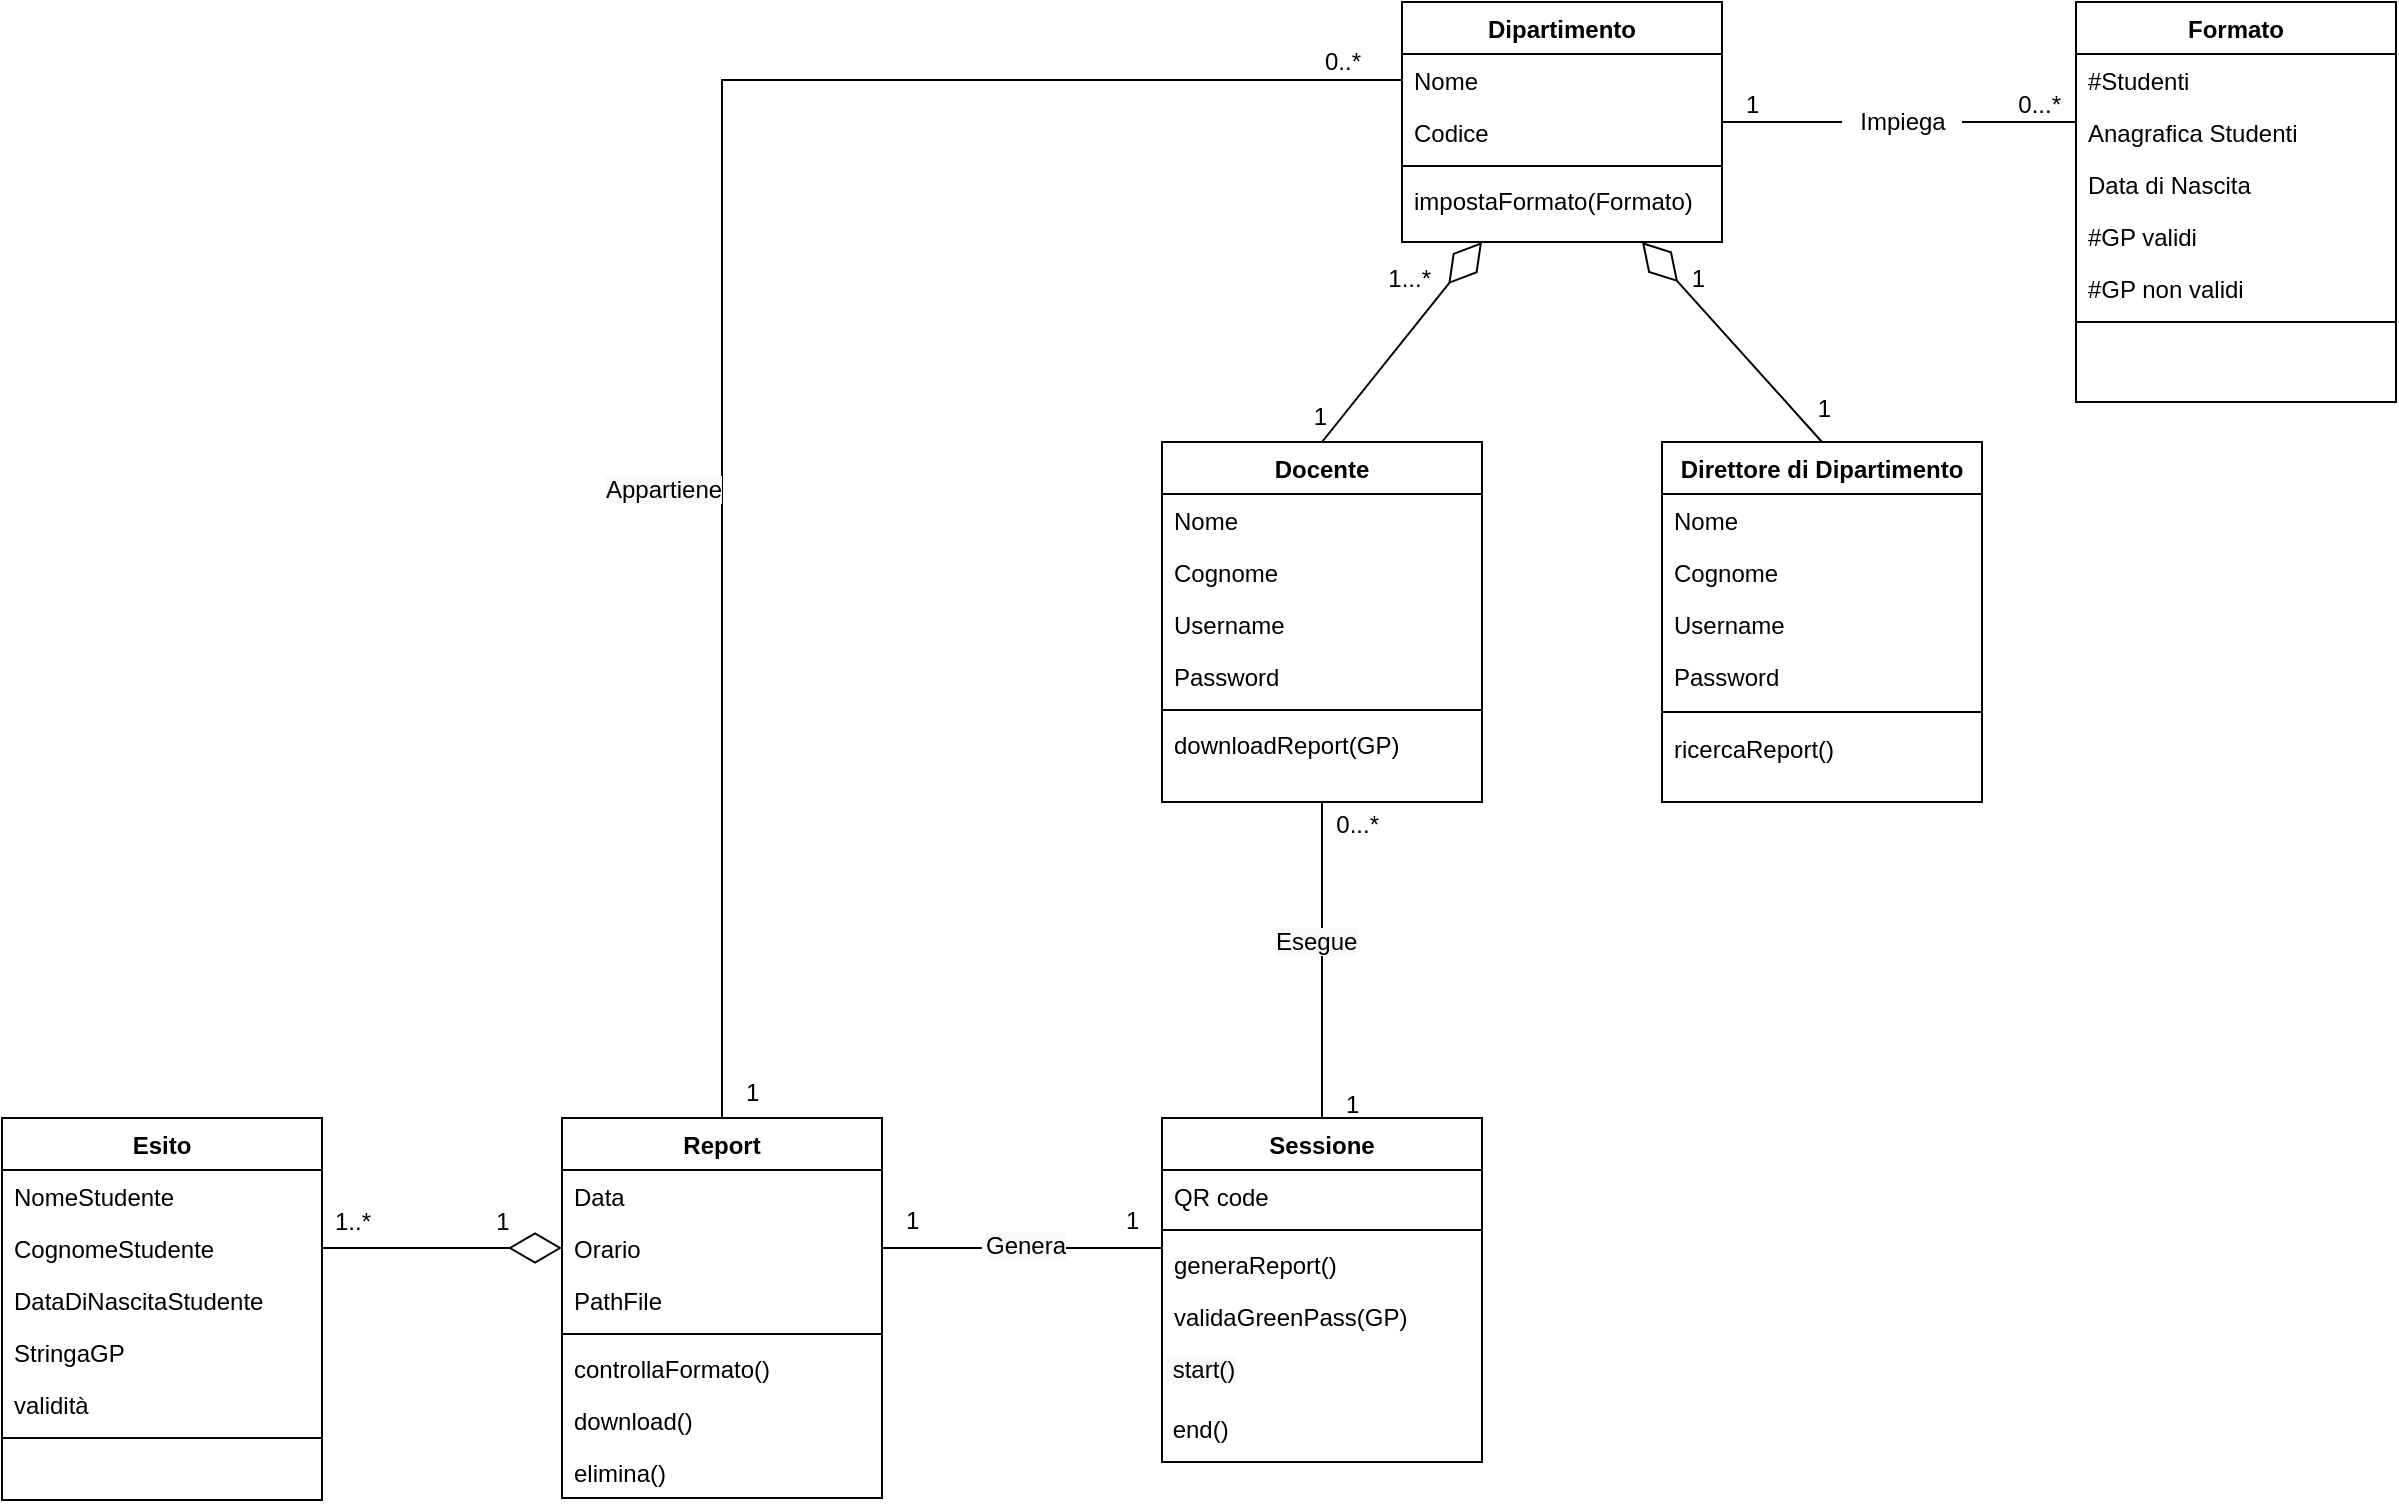 <mxfile version="15.8.7" type="device"><diagram id="C5RBs43oDa-KdzZeNtuy" name="Page-1"><mxGraphModel dx="2048" dy="621" grid="1" gridSize="10" guides="1" tooltips="1" connect="1" arrows="1" fold="1" page="1" pageScale="1" pageWidth="827" pageHeight="1169" background="#ffffff" math="0" shadow="0"><root><mxCell id="WIyWlLk6GJQsqaUBKTNV-0"/><mxCell id="WIyWlLk6GJQsqaUBKTNV-1" parent="WIyWlLk6GJQsqaUBKTNV-0"/><mxCell id="zkfFHV4jXpPFQw0GAbJ--0" value="Dipartimento" style="swimlane;fontStyle=1;align=center;verticalAlign=top;childLayout=stackLayout;horizontal=1;startSize=26;horizontalStack=0;resizeParent=1;resizeLast=0;collapsible=1;marginBottom=0;rounded=0;shadow=0;strokeWidth=1;" parent="WIyWlLk6GJQsqaUBKTNV-1" vertex="1"><mxGeometry x="330" y="40" width="160" height="120" as="geometry"><mxRectangle x="230" y="140" width="160" height="26" as="alternateBounds"/></mxGeometry></mxCell><mxCell id="zkfFHV4jXpPFQw0GAbJ--1" value="Nome" style="text;align=left;verticalAlign=top;spacingLeft=4;spacingRight=4;overflow=hidden;rotatable=0;points=[[0,0.5],[1,0.5]];portConstraint=eastwest;" parent="zkfFHV4jXpPFQw0GAbJ--0" vertex="1"><mxGeometry y="26" width="160" height="26" as="geometry"/></mxCell><mxCell id="zkfFHV4jXpPFQw0GAbJ--2" value="Codice" style="text;align=left;verticalAlign=top;spacingLeft=4;spacingRight=4;overflow=hidden;rotatable=0;points=[[0,0.5],[1,0.5]];portConstraint=eastwest;rounded=0;shadow=0;html=0;" parent="zkfFHV4jXpPFQw0GAbJ--0" vertex="1"><mxGeometry y="52" width="160" height="26" as="geometry"/></mxCell><mxCell id="zkfFHV4jXpPFQw0GAbJ--4" value="" style="line;html=1;strokeWidth=1;align=left;verticalAlign=middle;spacingTop=-1;spacingLeft=3;spacingRight=3;rotatable=0;labelPosition=right;points=[];portConstraint=eastwest;" parent="zkfFHV4jXpPFQw0GAbJ--0" vertex="1"><mxGeometry y="78" width="160" height="8" as="geometry"/></mxCell><mxCell id="IgHwNkIKdgB05Zcs7d3N-65" value="impostaFormato(Formato)" style="text;align=left;verticalAlign=top;spacingLeft=4;spacingRight=4;overflow=hidden;rotatable=0;points=[[0,0.5],[1,0.5]];portConstraint=eastwest;rounded=0;shadow=0;html=0;" parent="zkfFHV4jXpPFQw0GAbJ--0" vertex="1"><mxGeometry y="86" width="160" height="26" as="geometry"/></mxCell><mxCell id="zkfFHV4jXpPFQw0GAbJ--13" value="Direttore di Dipartimento" style="swimlane;fontStyle=1;align=center;verticalAlign=top;childLayout=stackLayout;horizontal=1;startSize=26;horizontalStack=0;resizeParent=1;resizeLast=0;collapsible=1;marginBottom=0;rounded=0;shadow=0;strokeWidth=1;fontColor=#000000;" parent="WIyWlLk6GJQsqaUBKTNV-1" vertex="1"><mxGeometry x="460" y="260" width="160" height="180" as="geometry"><mxRectangle x="340" y="380" width="170" height="26" as="alternateBounds"/></mxGeometry></mxCell><mxCell id="zkfFHV4jXpPFQw0GAbJ--14" value="Nome" style="text;align=left;verticalAlign=top;spacingLeft=4;spacingRight=4;overflow=hidden;rotatable=0;points=[[0,0.5],[1,0.5]];portConstraint=eastwest;" parent="zkfFHV4jXpPFQw0GAbJ--13" vertex="1"><mxGeometry y="26" width="160" height="26" as="geometry"/></mxCell><mxCell id="fXjRFl4VvuRrYIFR5z2I-0" value="Cognome" style="text;align=left;verticalAlign=top;spacingLeft=4;spacingRight=4;overflow=hidden;rotatable=0;points=[[0,0.5],[1,0.5]];portConstraint=eastwest;" parent="zkfFHV4jXpPFQw0GAbJ--13" vertex="1"><mxGeometry y="52" width="160" height="26" as="geometry"/></mxCell><mxCell id="fXjRFl4VvuRrYIFR5z2I-1" value="Username" style="text;align=left;verticalAlign=top;spacingLeft=4;spacingRight=4;overflow=hidden;rotatable=0;points=[[0,0.5],[1,0.5]];portConstraint=eastwest;" parent="zkfFHV4jXpPFQw0GAbJ--13" vertex="1"><mxGeometry y="78" width="160" height="26" as="geometry"/></mxCell><mxCell id="fXjRFl4VvuRrYIFR5z2I-2" value="Password" style="text;align=left;verticalAlign=top;spacingLeft=4;spacingRight=4;overflow=hidden;rotatable=0;points=[[0,0.5],[1,0.5]];portConstraint=eastwest;" parent="zkfFHV4jXpPFQw0GAbJ--13" vertex="1"><mxGeometry y="104" width="160" height="26" as="geometry"/></mxCell><mxCell id="zkfFHV4jXpPFQw0GAbJ--15" value="" style="line;html=1;strokeWidth=1;align=left;verticalAlign=middle;spacingTop=-1;spacingLeft=3;spacingRight=3;rotatable=0;labelPosition=right;points=[];portConstraint=eastwest;" parent="zkfFHV4jXpPFQw0GAbJ--13" vertex="1"><mxGeometry y="130" width="160" height="10" as="geometry"/></mxCell><mxCell id="fXjRFl4VvuRrYIFR5z2I-8" value="ricercaReport()" style="text;align=left;verticalAlign=top;spacingLeft=4;spacingRight=4;overflow=hidden;rotatable=0;points=[[0,0.5],[1,0.5]];portConstraint=eastwest;" parent="zkfFHV4jXpPFQw0GAbJ--13" vertex="1"><mxGeometry y="140" width="160" height="26" as="geometry"/></mxCell><mxCell id="zkfFHV4jXpPFQw0GAbJ--17" value="Formato" style="swimlane;fontStyle=1;align=center;verticalAlign=top;childLayout=stackLayout;horizontal=1;startSize=26;horizontalStack=0;resizeParent=1;resizeLast=0;collapsible=1;marginBottom=0;rounded=0;shadow=0;strokeWidth=1;fontColor=#000000;" parent="WIyWlLk6GJQsqaUBKTNV-1" vertex="1"><mxGeometry x="667" y="40" width="160" height="200" as="geometry"><mxRectangle x="550" y="140" width="160" height="26" as="alternateBounds"/></mxGeometry></mxCell><mxCell id="zkfFHV4jXpPFQw0GAbJ--18" value="#Studenti" style="text;align=left;verticalAlign=top;spacingLeft=4;spacingRight=4;overflow=hidden;rotatable=0;points=[[0,0.5],[1,0.5]];portConstraint=eastwest;" parent="zkfFHV4jXpPFQw0GAbJ--17" vertex="1"><mxGeometry y="26" width="160" height="26" as="geometry"/></mxCell><mxCell id="zkfFHV4jXpPFQw0GAbJ--19" value="Anagrafica Studenti" style="text;align=left;verticalAlign=top;spacingLeft=4;spacingRight=4;overflow=hidden;rotatable=0;points=[[0,0.5],[1,0.5]];portConstraint=eastwest;rounded=0;shadow=0;html=0;" parent="zkfFHV4jXpPFQw0GAbJ--17" vertex="1"><mxGeometry y="52" width="160" height="26" as="geometry"/></mxCell><mxCell id="zkfFHV4jXpPFQw0GAbJ--22" value="Data di Nascita" style="text;align=left;verticalAlign=top;spacingLeft=4;spacingRight=4;overflow=hidden;rotatable=0;points=[[0,0.5],[1,0.5]];portConstraint=eastwest;rounded=0;shadow=0;html=0;" parent="zkfFHV4jXpPFQw0GAbJ--17" vertex="1"><mxGeometry y="78" width="160" height="26" as="geometry"/></mxCell><mxCell id="zkfFHV4jXpPFQw0GAbJ--20" value="#GP validi" style="text;align=left;verticalAlign=top;spacingLeft=4;spacingRight=4;overflow=hidden;rotatable=0;points=[[0,0.5],[1,0.5]];portConstraint=eastwest;rounded=0;shadow=0;html=0;" parent="zkfFHV4jXpPFQw0GAbJ--17" vertex="1"><mxGeometry y="104" width="160" height="26" as="geometry"/></mxCell><mxCell id="zkfFHV4jXpPFQw0GAbJ--21" value="#GP non validi" style="text;align=left;verticalAlign=top;spacingLeft=4;spacingRight=4;overflow=hidden;rotatable=0;points=[[0,0.5],[1,0.5]];portConstraint=eastwest;rounded=0;shadow=0;html=0;" parent="zkfFHV4jXpPFQw0GAbJ--17" vertex="1"><mxGeometry y="130" width="160" height="26" as="geometry"/></mxCell><mxCell id="zkfFHV4jXpPFQw0GAbJ--23" value="" style="line;html=1;strokeWidth=1;align=left;verticalAlign=middle;spacingTop=-1;spacingLeft=3;spacingRight=3;rotatable=0;labelPosition=right;points=[];portConstraint=eastwest;" parent="zkfFHV4jXpPFQw0GAbJ--17" vertex="1"><mxGeometry y="156" width="160" height="8" as="geometry"/></mxCell><mxCell id="zkfFHV4jXpPFQw0GAbJ--26" value="" style="endArrow=none;shadow=0;strokeWidth=1;rounded=0;endFill=0;edgeStyle=elbowEdgeStyle;elbow=vertical;startArrow=none;" parent="WIyWlLk6GJQsqaUBKTNV-1" source="IgHwNkIKdgB05Zcs7d3N-3" target="zkfFHV4jXpPFQw0GAbJ--17" edge="1"><mxGeometry x="0.5" y="41" relative="1" as="geometry"><mxPoint x="407" y="172" as="sourcePoint"/><mxPoint x="567" y="172" as="targetPoint"/><mxPoint x="-40" y="32" as="offset"/></mxGeometry></mxCell><mxCell id="zkfFHV4jXpPFQw0GAbJ--28" value="0...*" style="resizable=0;align=right;verticalAlign=bottom;labelBackgroundColor=none;fontSize=12;" parent="zkfFHV4jXpPFQw0GAbJ--26" connectable="0" vertex="1"><mxGeometry x="1" relative="1" as="geometry"><mxPoint x="-6" as="offset"/></mxGeometry></mxCell><mxCell id="IgHwNkIKdgB05Zcs7d3N-0" value="" style="endArrow=diamondThin;endFill=0;endSize=24;html=1;rounded=0;exitX=0.5;exitY=0;exitDx=0;exitDy=0;entryX=0.25;entryY=1;entryDx=0;entryDy=0;" parent="WIyWlLk6GJQsqaUBKTNV-1" source="IgHwNkIKdgB05Zcs7d3N-66" target="zkfFHV4jXpPFQw0GAbJ--0" edge="1"><mxGeometry width="160" relative="1" as="geometry"><mxPoint x="320" y="240.0" as="sourcePoint"/><mxPoint x="400" y="160" as="targetPoint"/></mxGeometry></mxCell><mxCell id="IgHwNkIKdgB05Zcs7d3N-1" value="" style="endArrow=diamondThin;endFill=0;endSize=24;html=1;rounded=0;exitX=0.5;exitY=0;exitDx=0;exitDy=0;entryX=0.75;entryY=1;entryDx=0;entryDy=0;" parent="WIyWlLk6GJQsqaUBKTNV-1" source="zkfFHV4jXpPFQw0GAbJ--13" target="zkfFHV4jXpPFQw0GAbJ--0" edge="1"><mxGeometry width="160" relative="1" as="geometry"><mxPoint x="330" y="230" as="sourcePoint"/><mxPoint x="480" y="160" as="targetPoint"/></mxGeometry></mxCell><mxCell id="IgHwNkIKdgB05Zcs7d3N-5" value="Sessione" style="swimlane;fontStyle=1;align=center;verticalAlign=top;childLayout=stackLayout;horizontal=1;startSize=26;horizontalStack=0;resizeParent=1;resizeLast=0;collapsible=1;marginBottom=0;rounded=0;shadow=0;strokeWidth=1;" parent="WIyWlLk6GJQsqaUBKTNV-1" vertex="1"><mxGeometry x="210" y="598" width="160" height="172" as="geometry"><mxRectangle x="130" y="380" width="160" height="26" as="alternateBounds"/></mxGeometry></mxCell><mxCell id="IgHwNkIKdgB05Zcs7d3N-6" value="QR code" style="text;align=left;verticalAlign=top;spacingLeft=4;spacingRight=4;overflow=hidden;rotatable=0;points=[[0,0.5],[1,0.5]];portConstraint=eastwest;" parent="IgHwNkIKdgB05Zcs7d3N-5" vertex="1"><mxGeometry y="26" width="160" height="26" as="geometry"/></mxCell><mxCell id="IgHwNkIKdgB05Zcs7d3N-8" value="" style="line;html=1;strokeWidth=1;align=left;verticalAlign=middle;spacingTop=-1;spacingLeft=3;spacingRight=3;rotatable=0;labelPosition=right;points=[];portConstraint=eastwest;" parent="IgHwNkIKdgB05Zcs7d3N-5" vertex="1"><mxGeometry y="52" width="160" height="8" as="geometry"/></mxCell><mxCell id="IgHwNkIKdgB05Zcs7d3N-9" value="generaReport()" style="text;align=left;verticalAlign=top;spacingLeft=4;spacingRight=4;overflow=hidden;rotatable=0;points=[[0,0.5],[1,0.5]];portConstraint=eastwest;fontStyle=0" parent="IgHwNkIKdgB05Zcs7d3N-5" vertex="1"><mxGeometry y="60" width="160" height="26" as="geometry"/></mxCell><mxCell id="IgHwNkIKdgB05Zcs7d3N-10" value="validaGreenPass(GP)" style="text;align=left;verticalAlign=top;spacingLeft=4;spacingRight=4;overflow=hidden;rotatable=0;points=[[0,0.5],[1,0.5]];portConstraint=eastwest;" parent="IgHwNkIKdgB05Zcs7d3N-5" vertex="1"><mxGeometry y="86" width="160" height="26" as="geometry"/></mxCell><mxCell id="IgHwNkIKdgB05Zcs7d3N-76" value="&lt;span style=&quot;color: rgb(0 , 0 , 0) ; font-family: &amp;#34;helvetica&amp;#34; ; font-size: 12px ; font-style: normal ; font-weight: 400 ; letter-spacing: normal ; text-align: left ; text-indent: 0px ; text-transform: none ; word-spacing: 0px ; background-color: rgb(248 , 249 , 250) ; display: inline ; float: none&quot;&gt;&amp;nbsp;start()&lt;/span&gt;" style="text;whiteSpace=wrap;html=1;" parent="IgHwNkIKdgB05Zcs7d3N-5" vertex="1"><mxGeometry y="112" width="160" height="30" as="geometry"/></mxCell><mxCell id="IgHwNkIKdgB05Zcs7d3N-75" value="&lt;span style=&quot;font-family: &amp;#34;helvetica&amp;#34;&quot;&gt;&amp;nbsp;end()&lt;/span&gt;" style="text;whiteSpace=wrap;html=1;" parent="IgHwNkIKdgB05Zcs7d3N-5" vertex="1"><mxGeometry y="142" width="160" height="30" as="geometry"/></mxCell><mxCell id="IgHwNkIKdgB05Zcs7d3N-11" value="Report" style="swimlane;fontStyle=1;align=center;verticalAlign=top;childLayout=stackLayout;horizontal=1;startSize=26;horizontalStack=0;resizeParent=1;resizeLast=0;collapsible=1;marginBottom=0;rounded=0;shadow=0;strokeWidth=1;" parent="WIyWlLk6GJQsqaUBKTNV-1" vertex="1"><mxGeometry x="-90" y="598" width="160" height="190" as="geometry"><mxRectangle x="130" y="380" width="160" height="26" as="alternateBounds"/></mxGeometry></mxCell><mxCell id="IgHwNkIKdgB05Zcs7d3N-13" value="Data" style="text;align=left;verticalAlign=top;spacingLeft=4;spacingRight=4;overflow=hidden;rotatable=0;points=[[0,0.5],[1,0.5]];portConstraint=eastwest;rounded=0;shadow=0;html=0;" parent="IgHwNkIKdgB05Zcs7d3N-11" vertex="1"><mxGeometry y="26" width="160" height="26" as="geometry"/></mxCell><mxCell id="IgHwNkIKdgB05Zcs7d3N-81" value="Orario" style="text;align=left;verticalAlign=top;spacingLeft=4;spacingRight=4;overflow=hidden;rotatable=0;points=[[0,0.5],[1,0.5]];portConstraint=eastwest;rounded=0;shadow=0;html=0;" parent="IgHwNkIKdgB05Zcs7d3N-11" vertex="1"><mxGeometry y="52" width="160" height="26" as="geometry"/></mxCell><mxCell id="IgHwNkIKdgB05Zcs7d3N-77" value="PathFile" style="text;align=left;verticalAlign=top;spacingLeft=4;spacingRight=4;overflow=hidden;rotatable=0;points=[[0,0.5],[1,0.5]];portConstraint=eastwest;rounded=0;shadow=0;html=0;" parent="IgHwNkIKdgB05Zcs7d3N-11" vertex="1"><mxGeometry y="78" width="160" height="26" as="geometry"/></mxCell><mxCell id="IgHwNkIKdgB05Zcs7d3N-14" value="" style="line;html=1;strokeWidth=1;align=left;verticalAlign=middle;spacingTop=-1;spacingLeft=3;spacingRight=3;rotatable=0;labelPosition=right;points=[];portConstraint=eastwest;" parent="IgHwNkIKdgB05Zcs7d3N-11" vertex="1"><mxGeometry y="104" width="160" height="8" as="geometry"/></mxCell><mxCell id="IgHwNkIKdgB05Zcs7d3N-15" value="controllaFormato()" style="text;align=left;verticalAlign=top;spacingLeft=4;spacingRight=4;overflow=hidden;rotatable=0;points=[[0,0.5],[1,0.5]];portConstraint=eastwest;fontStyle=0" parent="IgHwNkIKdgB05Zcs7d3N-11" vertex="1"><mxGeometry y="112" width="160" height="26" as="geometry"/></mxCell><mxCell id="IgHwNkIKdgB05Zcs7d3N-16" value="download()" style="text;align=left;verticalAlign=top;spacingLeft=4;spacingRight=4;overflow=hidden;rotatable=0;points=[[0,0.5],[1,0.5]];portConstraint=eastwest;" parent="IgHwNkIKdgB05Zcs7d3N-11" vertex="1"><mxGeometry y="138" width="160" height="26" as="geometry"/></mxCell><mxCell id="fXjRFl4VvuRrYIFR5z2I-7" value="elimina()" style="text;align=left;verticalAlign=top;spacingLeft=4;spacingRight=4;overflow=hidden;rotatable=0;points=[[0,0.5],[1,0.5]];portConstraint=eastwest;fontStyle=0" parent="IgHwNkIKdgB05Zcs7d3N-11" vertex="1"><mxGeometry y="164" width="160" height="26" as="geometry"/></mxCell><mxCell id="IgHwNkIKdgB05Zcs7d3N-17" value="Esito" style="swimlane;fontStyle=1;align=center;verticalAlign=top;childLayout=stackLayout;horizontal=1;startSize=26;horizontalStack=0;resizeParent=1;resizeLast=0;collapsible=1;marginBottom=0;rounded=0;shadow=0;strokeWidth=1;fontColor=#000000;" parent="WIyWlLk6GJQsqaUBKTNV-1" vertex="1"><mxGeometry x="-370" y="598" width="160" height="191" as="geometry"><mxRectangle x="630" y="618" width="160" height="26" as="alternateBounds"/></mxGeometry></mxCell><mxCell id="WFyw9CLKQ2F1hwILloee-1" value="NomeStudente" style="text;align=left;verticalAlign=top;spacingLeft=4;spacingRight=4;overflow=hidden;rotatable=0;points=[[0,0.5],[1,0.5]];portConstraint=eastwest;" vertex="1" parent="IgHwNkIKdgB05Zcs7d3N-17"><mxGeometry y="26" width="160" height="26" as="geometry"/></mxCell><mxCell id="WFyw9CLKQ2F1hwILloee-2" value="CognomeStudente" style="text;align=left;verticalAlign=top;spacingLeft=4;spacingRight=4;overflow=hidden;rotatable=0;points=[[0,0.5],[1,0.5]];portConstraint=eastwest;" vertex="1" parent="IgHwNkIKdgB05Zcs7d3N-17"><mxGeometry y="52" width="160" height="26" as="geometry"/></mxCell><mxCell id="WFyw9CLKQ2F1hwILloee-3" value="DataDiNascitaStudente" style="text;align=left;verticalAlign=top;spacingLeft=4;spacingRight=4;overflow=hidden;rotatable=0;points=[[0,0.5],[1,0.5]];portConstraint=eastwest;" vertex="1" parent="IgHwNkIKdgB05Zcs7d3N-17"><mxGeometry y="78" width="160" height="26" as="geometry"/></mxCell><mxCell id="WFyw9CLKQ2F1hwILloee-4" value="StringaGP" style="text;align=left;verticalAlign=top;spacingLeft=4;spacingRight=4;overflow=hidden;rotatable=0;points=[[0,0.5],[1,0.5]];portConstraint=eastwest;" vertex="1" parent="IgHwNkIKdgB05Zcs7d3N-17"><mxGeometry y="104" width="160" height="26" as="geometry"/></mxCell><mxCell id="IgHwNkIKdgB05Zcs7d3N-18" value="validità" style="text;align=left;verticalAlign=top;spacingLeft=4;spacingRight=4;overflow=hidden;rotatable=0;points=[[0,0.5],[1,0.5]];portConstraint=eastwest;" parent="IgHwNkIKdgB05Zcs7d3N-17" vertex="1"><mxGeometry y="130" width="160" height="26" as="geometry"/></mxCell><mxCell id="IgHwNkIKdgB05Zcs7d3N-20" value="" style="line;html=1;strokeWidth=1;align=left;verticalAlign=middle;spacingTop=-1;spacingLeft=3;spacingRight=3;rotatable=0;labelPosition=right;points=[];portConstraint=eastwest;" parent="IgHwNkIKdgB05Zcs7d3N-17" vertex="1"><mxGeometry y="156" width="160" height="8" as="geometry"/></mxCell><mxCell id="IgHwNkIKdgB05Zcs7d3N-23" value="" style="endArrow=none;shadow=0;strokeWidth=1;rounded=0;endFill=0;edgeStyle=elbowEdgeStyle;elbow=vertical;entryX=0.5;entryY=1;entryDx=0;entryDy=0;" parent="WIyWlLk6GJQsqaUBKTNV-1" source="IgHwNkIKdgB05Zcs7d3N-5" target="IgHwNkIKdgB05Zcs7d3N-66" edge="1"><mxGeometry x="0.5" y="41" relative="1" as="geometry"><mxPoint x="260" y="548" as="sourcePoint"/><mxPoint x="259.58" y="468.002" as="targetPoint"/><mxPoint x="-40" y="32" as="offset"/></mxGeometry></mxCell><mxCell id="IgHwNkIKdgB05Zcs7d3N-24" value="1" style="resizable=0;align=left;verticalAlign=bottom;labelBackgroundColor=none;fontSize=12;" parent="IgHwNkIKdgB05Zcs7d3N-23" connectable="0" vertex="1"><mxGeometry x="-1" relative="1" as="geometry"><mxPoint x="10" y="2" as="offset"/></mxGeometry></mxCell><mxCell id="IgHwNkIKdgB05Zcs7d3N-25" value="0...*" style="resizable=0;align=right;verticalAlign=bottom;labelBackgroundColor=none;fontSize=12;" parent="IgHwNkIKdgB05Zcs7d3N-23" connectable="0" vertex="1"><mxGeometry x="1" relative="1" as="geometry"><mxPoint x="30" y="20" as="offset"/></mxGeometry></mxCell><mxCell id="IgHwNkIKdgB05Zcs7d3N-29" value="&lt;span style=&quot;color: rgb(0 , 0 , 0) ; font-family: &amp;#34;helvetica&amp;#34; ; font-size: 12px ; font-style: normal ; font-weight: 400 ; letter-spacing: normal ; text-align: center ; text-indent: 0px ; text-transform: none ; word-spacing: 0px ; background-color: rgb(248 , 249 , 250) ; display: inline ; float: none&quot;&gt;Esegue&lt;/span&gt;" style="text;whiteSpace=wrap;html=1;" parent="WIyWlLk6GJQsqaUBKTNV-1" vertex="1"><mxGeometry x="265" y="495.5" width="50" height="30" as="geometry"/></mxCell><mxCell id="IgHwNkIKdgB05Zcs7d3N-31" value="" style="endArrow=diamondThin;endFill=0;endSize=24;html=1;rounded=0;entryX=0;entryY=0.5;entryDx=0;entryDy=0;" parent="WIyWlLk6GJQsqaUBKTNV-1" target="IgHwNkIKdgB05Zcs7d3N-81" edge="1"><mxGeometry width="160" relative="1" as="geometry"><mxPoint x="-210" y="663" as="sourcePoint"/><mxPoint x="-150" y="575" as="targetPoint"/></mxGeometry></mxCell><mxCell id="IgHwNkIKdgB05Zcs7d3N-57" value="1...*" style="resizable=0;align=right;verticalAlign=bottom;labelBackgroundColor=none;fontSize=12;" parent="WIyWlLk6GJQsqaUBKTNV-1" connectable="0" vertex="1"><mxGeometry x="370" y="200" as="geometry"><mxPoint x="-24" y="-13" as="offset"/></mxGeometry></mxCell><mxCell id="IgHwNkIKdgB05Zcs7d3N-58" value="1" style="resizable=0;align=right;verticalAlign=bottom;labelBackgroundColor=none;fontSize=12;" parent="WIyWlLk6GJQsqaUBKTNV-1" connectable="0" vertex="1"><mxGeometry x="510" y="190" as="geometry"><mxPoint x="-27" y="-3" as="offset"/></mxGeometry></mxCell><mxCell id="IgHwNkIKdgB05Zcs7d3N-59" value="1" style="resizable=0;align=right;verticalAlign=bottom;labelBackgroundColor=none;fontSize=12;" parent="WIyWlLk6GJQsqaUBKTNV-1" connectable="0" vertex="1"><mxGeometry x="510" y="200" as="geometry"><mxPoint x="-216" y="56" as="offset"/></mxGeometry></mxCell><mxCell id="IgHwNkIKdgB05Zcs7d3N-60" value="1" style="resizable=0;align=right;verticalAlign=bottom;labelBackgroundColor=none;fontSize=12;" parent="WIyWlLk6GJQsqaUBKTNV-1" connectable="0" vertex="1"><mxGeometry x="500" y="200" as="geometry"><mxPoint x="46" y="52" as="offset"/></mxGeometry></mxCell><mxCell id="IgHwNkIKdgB05Zcs7d3N-63" value="1" style="resizable=0;align=left;verticalAlign=bottom;labelBackgroundColor=none;fontSize=12;" parent="WIyWlLk6GJQsqaUBKTNV-1" connectable="0" vertex="1"><mxGeometry x="90.0" y="634" as="geometry"><mxPoint x="-10" y="24" as="offset"/></mxGeometry></mxCell><mxCell id="IgHwNkIKdgB05Zcs7d3N-66" value="Docente" style="swimlane;fontStyle=1;align=center;verticalAlign=top;childLayout=stackLayout;horizontal=1;startSize=26;horizontalStack=0;resizeParent=1;resizeLast=0;collapsible=1;marginBottom=0;rounded=0;shadow=0;strokeWidth=1;" parent="WIyWlLk6GJQsqaUBKTNV-1" vertex="1"><mxGeometry x="210" y="260" width="160" height="180" as="geometry"><mxRectangle x="230" y="140" width="160" height="26" as="alternateBounds"/></mxGeometry></mxCell><mxCell id="IgHwNkIKdgB05Zcs7d3N-67" value="Nome" style="text;align=left;verticalAlign=top;spacingLeft=4;spacingRight=4;overflow=hidden;rotatable=0;points=[[0,0.5],[1,0.5]];portConstraint=eastwest;" parent="IgHwNkIKdgB05Zcs7d3N-66" vertex="1"><mxGeometry y="26" width="160" height="26" as="geometry"/></mxCell><mxCell id="IgHwNkIKdgB05Zcs7d3N-68" value="Cognome" style="text;align=left;verticalAlign=top;spacingLeft=4;spacingRight=4;overflow=hidden;rotatable=0;points=[[0,0.5],[1,0.5]];portConstraint=eastwest;rounded=0;shadow=0;html=0;" parent="IgHwNkIKdgB05Zcs7d3N-66" vertex="1"><mxGeometry y="52" width="160" height="26" as="geometry"/></mxCell><mxCell id="IgHwNkIKdgB05Zcs7d3N-70" value="Username" style="text;align=left;verticalAlign=top;spacingLeft=4;spacingRight=4;overflow=hidden;rotatable=0;points=[[0,0.5],[1,0.5]];portConstraint=eastwest;" parent="IgHwNkIKdgB05Zcs7d3N-66" vertex="1"><mxGeometry y="78" width="160" height="26" as="geometry"/></mxCell><mxCell id="IgHwNkIKdgB05Zcs7d3N-71" value="Password" style="text;align=left;verticalAlign=top;spacingLeft=4;spacingRight=4;overflow=hidden;rotatable=0;points=[[0,0.5],[1,0.5]];portConstraint=eastwest;rounded=0;shadow=0;html=0;" parent="IgHwNkIKdgB05Zcs7d3N-66" vertex="1"><mxGeometry y="104" width="160" height="26" as="geometry"/></mxCell><mxCell id="IgHwNkIKdgB05Zcs7d3N-72" value="" style="line;html=1;strokeWidth=1;align=left;verticalAlign=middle;spacingTop=-1;spacingLeft=3;spacingRight=3;rotatable=0;labelPosition=right;points=[];portConstraint=eastwest;" parent="IgHwNkIKdgB05Zcs7d3N-66" vertex="1"><mxGeometry y="130" width="160" height="8" as="geometry"/></mxCell><mxCell id="IgHwNkIKdgB05Zcs7d3N-73" value="downloadReport(GP)" style="text;align=left;verticalAlign=top;spacingLeft=4;spacingRight=4;overflow=hidden;rotatable=0;points=[[0,0.5],[1,0.5]];portConstraint=eastwest;rounded=0;shadow=0;html=0;" parent="IgHwNkIKdgB05Zcs7d3N-66" vertex="1"><mxGeometry y="138" width="160" height="26" as="geometry"/></mxCell><mxCell id="IgHwNkIKdgB05Zcs7d3N-79" value="1..*" style="text;html=1;align=center;verticalAlign=middle;resizable=0;points=[];autosize=1;strokeColor=none;fillColor=none;" parent="WIyWlLk6GJQsqaUBKTNV-1" vertex="1"><mxGeometry x="-210" y="640" width="30" height="20" as="geometry"/></mxCell><mxCell id="IgHwNkIKdgB05Zcs7d3N-3" value="Impiega" style="text;html=1;align=center;verticalAlign=middle;resizable=0;points=[];autosize=1;strokeColor=none;fillColor=none;" parent="WIyWlLk6GJQsqaUBKTNV-1" vertex="1"><mxGeometry x="550" y="90" width="60" height="20" as="geometry"/></mxCell><mxCell id="IgHwNkIKdgB05Zcs7d3N-87" value="" style="endArrow=none;shadow=0;strokeWidth=1;rounded=0;endFill=0;edgeStyle=elbowEdgeStyle;elbow=vertical;" parent="WIyWlLk6GJQsqaUBKTNV-1" source="zkfFHV4jXpPFQw0GAbJ--0" target="IgHwNkIKdgB05Zcs7d3N-3" edge="1"><mxGeometry x="0.5" y="41" relative="1" as="geometry"><mxPoint x="490" y="100.333" as="sourcePoint"/><mxPoint x="730" y="100.333" as="targetPoint"/><mxPoint x="-40" y="32" as="offset"/></mxGeometry></mxCell><mxCell id="IgHwNkIKdgB05Zcs7d3N-88" value="1" style="resizable=0;align=left;verticalAlign=bottom;labelBackgroundColor=none;fontSize=12;" parent="IgHwNkIKdgB05Zcs7d3N-87" connectable="0" vertex="1"><mxGeometry x="-1" relative="1" as="geometry"><mxPoint x="10" as="offset"/></mxGeometry></mxCell><mxCell id="rmHW4XWPLT0TZNH_suGm-15" value="" style="resizable=0;align=left;verticalAlign=bottom;labelBackgroundColor=none;fontSize=12;" parent="WIyWlLk6GJQsqaUBKTNV-1" connectable="0" vertex="1"><mxGeometry x="-320" y="587" as="geometry"><mxPoint x="-440" y="-13" as="offset"/></mxGeometry></mxCell><mxCell id="rmHW4XWPLT0TZNH_suGm-16" value="" style="resizable=0;align=left;verticalAlign=bottom;labelBackgroundColor=none;fontSize=12;" parent="WIyWlLk6GJQsqaUBKTNV-1" connectable="0" vertex="1"><mxGeometry x="-110.0" y="630" as="geometry"><mxPoint x="-10" y="24" as="offset"/></mxGeometry></mxCell><mxCell id="rmHW4XWPLT0TZNH_suGm-17" value="1" style="resizable=0;align=left;verticalAlign=bottom;labelBackgroundColor=none;fontSize=12;" parent="WIyWlLk6GJQsqaUBKTNV-1" connectable="0" vertex="1"><mxGeometry x="200.0" y="634" as="geometry"><mxPoint x="-10" y="24" as="offset"/></mxGeometry></mxCell><mxCell id="rmHW4XWPLT0TZNH_suGm-18" value="" style="endArrow=none;html=1;rounded=0;exitX=0.5;exitY=0;exitDx=0;exitDy=0;edgeStyle=orthogonalEdgeStyle;entryX=0;entryY=0.5;entryDx=0;entryDy=0;" parent="WIyWlLk6GJQsqaUBKTNV-1" source="IgHwNkIKdgB05Zcs7d3N-11" target="zkfFHV4jXpPFQw0GAbJ--1" edge="1"><mxGeometry width="50" height="50" relative="1" as="geometry"><mxPoint x="-43" y="650" as="sourcePoint"/><mxPoint x="-113" y="86.8" as="targetPoint"/></mxGeometry></mxCell><mxCell id="rmHW4XWPLT0TZNH_suGm-19" value="&lt;span style=&quot;color: rgb(0 , 0 , 0) ; font-family: &amp;#34;helvetica&amp;#34; ; font-size: 12px ; font-style: normal ; font-weight: 400 ; letter-spacing: normal ; text-align: center ; text-indent: 0px ; text-transform: none ; word-spacing: 0px ; background-color: rgb(248 , 249 , 250) ; display: inline ; float: none&quot;&gt;Appartiene&lt;br&gt;&lt;/span&gt;" style="text;whiteSpace=wrap;html=1;" parent="WIyWlLk6GJQsqaUBKTNV-1" vertex="1"><mxGeometry x="-70" y="270" width="50" height="30" as="geometry"/></mxCell><mxCell id="rmHW4XWPLT0TZNH_suGm-22" value="0..*" style="text;html=1;align=center;verticalAlign=middle;resizable=0;points=[];autosize=1;strokeColor=none;fillColor=none;" parent="WIyWlLk6GJQsqaUBKTNV-1" vertex="1"><mxGeometry x="285" y="60" width="30" height="20" as="geometry"/></mxCell><mxCell id="rmHW4XWPLT0TZNH_suGm-23" value="1" style="resizable=0;align=left;verticalAlign=bottom;labelBackgroundColor=none;fontSize=12;" parent="WIyWlLk6GJQsqaUBKTNV-1" connectable="0" vertex="1"><mxGeometry x="10.0" y="570" as="geometry"><mxPoint x="-10" y="24" as="offset"/></mxGeometry></mxCell><mxCell id="rmHW4XWPLT0TZNH_suGm-25" value="1" style="text;html=1;align=center;verticalAlign=middle;resizable=0;points=[];autosize=1;strokeColor=none;fillColor=none;" parent="WIyWlLk6GJQsqaUBKTNV-1" vertex="1"><mxGeometry x="-130" y="640" width="20" height="20" as="geometry"/></mxCell><mxCell id="iRCrHOYGxbRZKwlaOmr2-5" value="" style="endArrow=none;html=1;rounded=0;exitX=1;exitY=0.5;exitDx=0;exitDy=0;startArrow=none;" parent="WIyWlLk6GJQsqaUBKTNV-1" source="IgHwNkIKdgB05Zcs7d3N-35" edge="1"><mxGeometry width="50" height="50" relative="1" as="geometry"><mxPoint x="160" y="540" as="sourcePoint"/><mxPoint x="210" y="663" as="targetPoint"/></mxGeometry></mxCell><mxCell id="IgHwNkIKdgB05Zcs7d3N-35" value="&lt;span style=&quot;color: rgb(0 , 0 , 0) ; font-family: &amp;#34;helvetica&amp;#34; ; font-size: 12px ; font-style: normal ; font-weight: 400 ; letter-spacing: normal ; text-align: center ; text-indent: 0px ; text-transform: none ; word-spacing: 0px ; background-color: rgb(248 , 249 , 250) ; display: inline ; float: none&quot;&gt;Genera&lt;/span&gt;" style="text;whiteSpace=wrap;html=1;" parent="WIyWlLk6GJQsqaUBKTNV-1" vertex="1"><mxGeometry x="120" y="648" width="40" height="30" as="geometry"/></mxCell><mxCell id="iRCrHOYGxbRZKwlaOmr2-6" value="" style="endArrow=none;html=1;rounded=0;exitX=1;exitY=0.5;exitDx=0;exitDy=0;" parent="WIyWlLk6GJQsqaUBKTNV-1" target="IgHwNkIKdgB05Zcs7d3N-35" edge="1"><mxGeometry width="50" height="50" relative="1" as="geometry"><mxPoint x="70" y="663" as="sourcePoint"/><mxPoint x="210" y="663" as="targetPoint"/></mxGeometry></mxCell></root></mxGraphModel></diagram></mxfile>